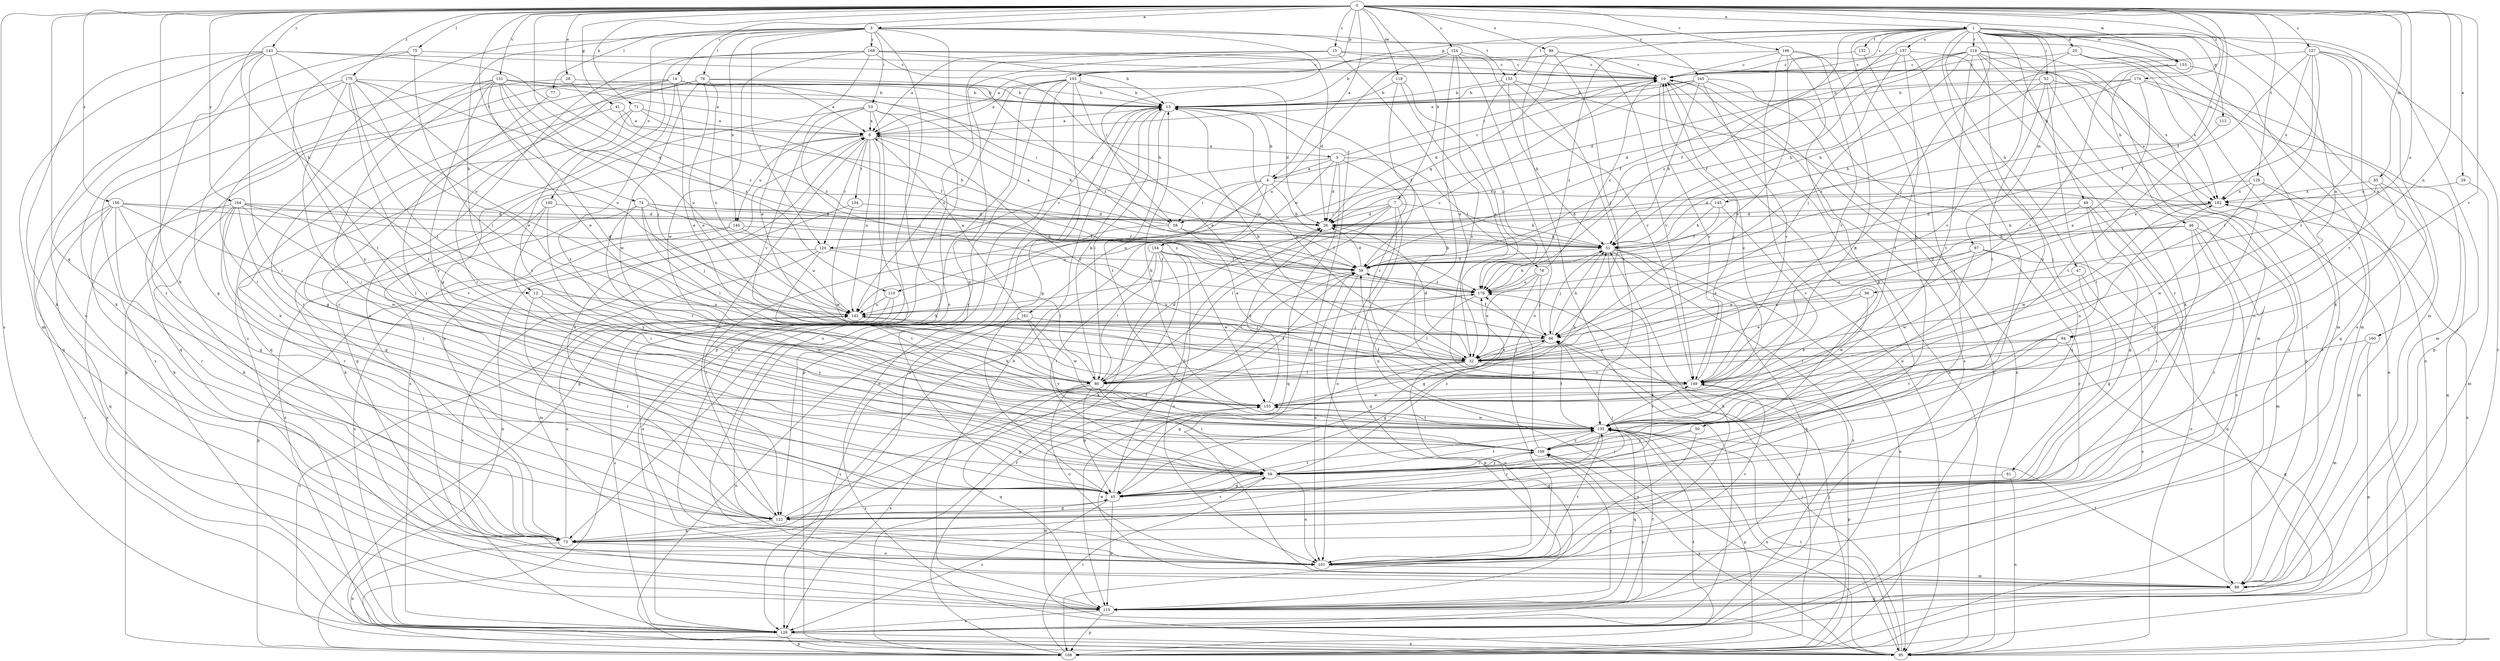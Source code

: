 strict digraph  {
0;
1;
3;
4;
5;
6;
7;
12;
13;
14;
15;
19;
20;
26;
28;
29;
32;
39;
41;
45;
46;
47;
49;
50;
51;
52;
53;
58;
59;
61;
66;
71;
73;
74;
75;
76;
77;
78;
80;
85;
87;
88;
94;
95;
96;
99;
100;
101;
103;
108;
110;
112;
115;
118;
119;
120;
122;
124;
127;
128;
129;
131;
132;
133;
134;
135;
137;
140;
142;
143;
145;
146;
149;
153;
154;
155;
156;
160;
161;
162;
164;
165;
168;
169;
174;
175;
176;
0 -> 1  [label=a];
0 -> 3  [label=a];
0 -> 4  [label=a];
0 -> 7  [label=b];
0 -> 12  [label=b];
0 -> 14  [label=c];
0 -> 15  [label=c];
0 -> 28  [label=e];
0 -> 29  [label=e];
0 -> 39  [label=f];
0 -> 41  [label=g];
0 -> 45  [label=g];
0 -> 71  [label=k];
0 -> 73  [label=k];
0 -> 74  [label=l];
0 -> 75  [label=l];
0 -> 85  [label=m];
0 -> 94  [label=n];
0 -> 96  [label=o];
0 -> 99  [label=o];
0 -> 103  [label=p];
0 -> 110  [label=q];
0 -> 118  [label=r];
0 -> 124  [label=s];
0 -> 127  [label=s];
0 -> 128  [label=s];
0 -> 129  [label=t];
0 -> 131  [label=t];
0 -> 143  [label=v];
0 -> 145  [label=v];
0 -> 146  [label=v];
0 -> 149  [label=v];
0 -> 153  [label=w];
0 -> 156  [label=x];
0 -> 164  [label=y];
0 -> 165  [label=y];
0 -> 174  [label=z];
0 -> 175  [label=z];
1 -> 19  [label=c];
1 -> 20  [label=d];
1 -> 39  [label=f];
1 -> 46  [label=h];
1 -> 47  [label=h];
1 -> 49  [label=h];
1 -> 50  [label=h];
1 -> 52  [label=i];
1 -> 61  [label=j];
1 -> 66  [label=j];
1 -> 87  [label=m];
1 -> 88  [label=m];
1 -> 94  [label=n];
1 -> 103  [label=p];
1 -> 108  [label=p];
1 -> 110  [label=q];
1 -> 112  [label=q];
1 -> 119  [label=r];
1 -> 132  [label=t];
1 -> 133  [label=t];
1 -> 137  [label=u];
1 -> 153  [label=w];
1 -> 160  [label=x];
1 -> 176  [label=z];
3 -> 12  [label=b];
3 -> 53  [label=i];
3 -> 58  [label=i];
3 -> 76  [label=l];
3 -> 77  [label=l];
3 -> 100  [label=o];
3 -> 101  [label=o];
3 -> 108  [label=p];
3 -> 120  [label=r];
3 -> 128  [label=s];
3 -> 133  [label=t];
3 -> 140  [label=u];
3 -> 153  [label=w];
3 -> 168  [label=y];
4 -> 13  [label=b];
4 -> 19  [label=c];
4 -> 51  [label=h];
4 -> 58  [label=i];
4 -> 73  [label=k];
4 -> 154  [label=w];
4 -> 161  [label=x];
4 -> 162  [label=x];
5 -> 4  [label=a];
5 -> 19  [label=c];
5 -> 26  [label=d];
5 -> 78  [label=l];
5 -> 115  [label=q];
5 -> 120  [label=r];
5 -> 149  [label=v];
5 -> 154  [label=w];
6 -> 5  [label=a];
6 -> 101  [label=o];
6 -> 120  [label=r];
6 -> 122  [label=r];
6 -> 128  [label=s];
6 -> 134  [label=t];
6 -> 140  [label=u];
6 -> 142  [label=u];
6 -> 149  [label=v];
7 -> 26  [label=d];
7 -> 51  [label=h];
7 -> 58  [label=i];
7 -> 80  [label=l];
7 -> 101  [label=o];
7 -> 115  [label=q];
7 -> 142  [label=u];
12 -> 122  [label=r];
12 -> 142  [label=u];
12 -> 155  [label=w];
12 -> 169  [label=y];
13 -> 6  [label=a];
13 -> 32  [label=e];
13 -> 80  [label=l];
13 -> 88  [label=m];
13 -> 95  [label=n];
13 -> 128  [label=s];
13 -> 135  [label=t];
14 -> 6  [label=a];
14 -> 13  [label=b];
14 -> 32  [label=e];
14 -> 58  [label=i];
14 -> 59  [label=i];
14 -> 108  [label=p];
14 -> 115  [label=q];
14 -> 135  [label=t];
15 -> 6  [label=a];
15 -> 19  [label=c];
15 -> 32  [label=e];
15 -> 45  [label=g];
15 -> 128  [label=s];
15 -> 162  [label=x];
19 -> 13  [label=b];
19 -> 95  [label=n];
19 -> 128  [label=s];
19 -> 149  [label=v];
20 -> 19  [label=c];
20 -> 73  [label=k];
20 -> 88  [label=m];
20 -> 95  [label=n];
20 -> 149  [label=v];
20 -> 162  [label=x];
26 -> 51  [label=h];
28 -> 13  [label=b];
28 -> 59  [label=i];
28 -> 176  [label=z];
29 -> 88  [label=m];
29 -> 162  [label=x];
32 -> 13  [label=b];
32 -> 26  [label=d];
32 -> 45  [label=g];
32 -> 66  [label=j];
32 -> 80  [label=l];
32 -> 101  [label=o];
32 -> 149  [label=v];
39 -> 26  [label=d];
39 -> 80  [label=l];
39 -> 101  [label=o];
39 -> 108  [label=p];
39 -> 176  [label=z];
41 -> 6  [label=a];
41 -> 51  [label=h];
41 -> 59  [label=i];
45 -> 26  [label=d];
45 -> 66  [label=j];
45 -> 115  [label=q];
45 -> 122  [label=r];
45 -> 128  [label=s];
45 -> 135  [label=t];
46 -> 32  [label=e];
46 -> 51  [label=h];
46 -> 59  [label=i];
46 -> 88  [label=m];
46 -> 101  [label=o];
46 -> 122  [label=r];
47 -> 45  [label=g];
47 -> 128  [label=s];
47 -> 176  [label=z];
49 -> 26  [label=d];
49 -> 45  [label=g];
49 -> 95  [label=n];
49 -> 122  [label=r];
49 -> 176  [label=z];
50 -> 59  [label=i];
50 -> 101  [label=o];
50 -> 169  [label=y];
51 -> 39  [label=f];
51 -> 66  [label=j];
51 -> 73  [label=k];
51 -> 95  [label=n];
51 -> 115  [label=q];
51 -> 128  [label=s];
52 -> 13  [label=b];
52 -> 59  [label=i];
52 -> 95  [label=n];
52 -> 135  [label=t];
52 -> 162  [label=x];
52 -> 176  [label=z];
53 -> 6  [label=a];
53 -> 51  [label=h];
53 -> 66  [label=j];
53 -> 101  [label=o];
53 -> 108  [label=p];
53 -> 115  [label=q];
53 -> 149  [label=v];
58 -> 6  [label=a];
58 -> 32  [label=e];
58 -> 39  [label=f];
58 -> 122  [label=r];
59 -> 45  [label=g];
59 -> 101  [label=o];
59 -> 122  [label=r];
59 -> 135  [label=t];
59 -> 169  [label=y];
59 -> 176  [label=z];
61 -> 45  [label=g];
61 -> 95  [label=n];
66 -> 32  [label=e];
66 -> 39  [label=f];
66 -> 45  [label=g];
66 -> 51  [label=h];
66 -> 135  [label=t];
71 -> 6  [label=a];
71 -> 39  [label=f];
71 -> 45  [label=g];
71 -> 135  [label=t];
73 -> 6  [label=a];
73 -> 95  [label=n];
73 -> 101  [label=o];
73 -> 142  [label=u];
74 -> 26  [label=d];
74 -> 39  [label=f];
74 -> 66  [label=j];
74 -> 80  [label=l];
74 -> 128  [label=s];
74 -> 135  [label=t];
74 -> 176  [label=z];
75 -> 19  [label=c];
75 -> 73  [label=k];
75 -> 80  [label=l];
75 -> 169  [label=y];
76 -> 13  [label=b];
76 -> 32  [label=e];
76 -> 73  [label=k];
76 -> 115  [label=q];
76 -> 142  [label=u];
76 -> 155  [label=w];
76 -> 176  [label=z];
77 -> 122  [label=r];
78 -> 19  [label=c];
78 -> 32  [label=e];
78 -> 45  [label=g];
78 -> 66  [label=j];
78 -> 176  [label=z];
80 -> 13  [label=b];
80 -> 26  [label=d];
80 -> 45  [label=g];
80 -> 59  [label=i];
80 -> 101  [label=o];
80 -> 115  [label=q];
80 -> 128  [label=s];
80 -> 142  [label=u];
80 -> 176  [label=z];
85 -> 59  [label=i];
85 -> 66  [label=j];
85 -> 115  [label=q];
85 -> 162  [label=x];
87 -> 32  [label=e];
87 -> 39  [label=f];
87 -> 115  [label=q];
87 -> 122  [label=r];
87 -> 155  [label=w];
88 -> 115  [label=q];
88 -> 135  [label=t];
88 -> 155  [label=w];
94 -> 32  [label=e];
94 -> 80  [label=l];
94 -> 115  [label=q];
94 -> 135  [label=t];
95 -> 66  [label=j];
95 -> 135  [label=t];
95 -> 142  [label=u];
95 -> 155  [label=w];
95 -> 169  [label=y];
96 -> 32  [label=e];
96 -> 142  [label=u];
96 -> 155  [label=w];
99 -> 6  [label=a];
99 -> 19  [label=c];
99 -> 66  [label=j];
99 -> 128  [label=s];
99 -> 149  [label=v];
100 -> 26  [label=d];
100 -> 59  [label=i];
100 -> 73  [label=k];
100 -> 169  [label=y];
101 -> 51  [label=h];
101 -> 88  [label=m];
101 -> 135  [label=t];
101 -> 149  [label=v];
103 -> 6  [label=a];
103 -> 13  [label=b];
103 -> 26  [label=d];
103 -> 32  [label=e];
103 -> 45  [label=g];
103 -> 73  [label=k];
103 -> 108  [label=p];
103 -> 122  [label=r];
103 -> 142  [label=u];
108 -> 19  [label=c];
108 -> 39  [label=f];
108 -> 59  [label=i];
108 -> 66  [label=j];
108 -> 135  [label=t];
108 -> 176  [label=z];
110 -> 101  [label=o];
110 -> 128  [label=s];
110 -> 142  [label=u];
112 -> 135  [label=t];
115 -> 13  [label=b];
115 -> 108  [label=p];
115 -> 128  [label=s];
115 -> 135  [label=t];
115 -> 169  [label=y];
118 -> 13  [label=b];
118 -> 39  [label=f];
118 -> 149  [label=v];
118 -> 176  [label=z];
119 -> 19  [label=c];
119 -> 26  [label=d];
119 -> 39  [label=f];
119 -> 66  [label=j];
119 -> 73  [label=k];
119 -> 101  [label=o];
119 -> 108  [label=p];
119 -> 128  [label=s];
119 -> 135  [label=t];
119 -> 169  [label=y];
120 -> 39  [label=f];
120 -> 80  [label=l];
120 -> 88  [label=m];
120 -> 128  [label=s];
120 -> 135  [label=t];
122 -> 6  [label=a];
122 -> 39  [label=f];
122 -> 45  [label=g];
122 -> 73  [label=k];
124 -> 13  [label=b];
124 -> 19  [label=c];
124 -> 32  [label=e];
124 -> 95  [label=n];
124 -> 101  [label=o];
124 -> 142  [label=u];
124 -> 149  [label=v];
127 -> 19  [label=c];
127 -> 32  [label=e];
127 -> 39  [label=f];
127 -> 80  [label=l];
127 -> 128  [label=s];
127 -> 135  [label=t];
127 -> 149  [label=v];
127 -> 162  [label=x];
128 -> 95  [label=n];
128 -> 108  [label=p];
128 -> 169  [label=y];
129 -> 26  [label=d];
129 -> 45  [label=g];
129 -> 95  [label=n];
129 -> 155  [label=w];
129 -> 162  [label=x];
131 -> 6  [label=a];
131 -> 13  [label=b];
131 -> 26  [label=d];
131 -> 32  [label=e];
131 -> 59  [label=i];
131 -> 66  [label=j];
131 -> 122  [label=r];
131 -> 128  [label=s];
131 -> 142  [label=u];
131 -> 149  [label=v];
131 -> 169  [label=y];
132 -> 19  [label=c];
132 -> 59  [label=i];
133 -> 13  [label=b];
133 -> 51  [label=h];
133 -> 88  [label=m];
133 -> 135  [label=t];
133 -> 176  [label=z];
134 -> 26  [label=d];
134 -> 95  [label=n];
134 -> 155  [label=w];
135 -> 13  [label=b];
135 -> 39  [label=f];
135 -> 95  [label=n];
135 -> 108  [label=p];
135 -> 115  [label=q];
135 -> 122  [label=r];
135 -> 149  [label=v];
135 -> 155  [label=w];
135 -> 162  [label=x];
135 -> 169  [label=y];
137 -> 19  [label=c];
137 -> 39  [label=f];
137 -> 51  [label=h];
137 -> 59  [label=i];
137 -> 122  [label=r];
137 -> 135  [label=t];
140 -> 51  [label=h];
140 -> 108  [label=p];
140 -> 128  [label=s];
140 -> 142  [label=u];
142 -> 19  [label=c];
142 -> 66  [label=j];
143 -> 19  [label=c];
143 -> 59  [label=i];
143 -> 73  [label=k];
143 -> 88  [label=m];
143 -> 101  [label=o];
143 -> 122  [label=r];
143 -> 135  [label=t];
143 -> 142  [label=u];
143 -> 176  [label=z];
145 -> 26  [label=d];
145 -> 39  [label=f];
145 -> 51  [label=h];
145 -> 149  [label=v];
146 -> 19  [label=c];
146 -> 32  [label=e];
146 -> 45  [label=g];
146 -> 95  [label=n];
146 -> 135  [label=t];
146 -> 149  [label=v];
146 -> 176  [label=z];
149 -> 13  [label=b];
149 -> 19  [label=c];
149 -> 108  [label=p];
149 -> 155  [label=w];
153 -> 51  [label=h];
153 -> 88  [label=m];
153 -> 149  [label=v];
154 -> 39  [label=f];
154 -> 59  [label=i];
154 -> 73  [label=k];
154 -> 80  [label=l];
154 -> 101  [label=o];
154 -> 108  [label=p];
154 -> 155  [label=w];
155 -> 19  [label=c];
155 -> 26  [label=d];
155 -> 51  [label=h];
155 -> 135  [label=t];
156 -> 26  [label=d];
156 -> 39  [label=f];
156 -> 45  [label=g];
156 -> 73  [label=k];
156 -> 115  [label=q];
156 -> 122  [label=r];
156 -> 128  [label=s];
156 -> 155  [label=w];
160 -> 32  [label=e];
160 -> 88  [label=m];
160 -> 108  [label=p];
161 -> 6  [label=a];
161 -> 66  [label=j];
161 -> 95  [label=n];
161 -> 128  [label=s];
161 -> 155  [label=w];
161 -> 169  [label=y];
162 -> 26  [label=d];
162 -> 51  [label=h];
162 -> 88  [label=m];
162 -> 155  [label=w];
164 -> 26  [label=d];
164 -> 39  [label=f];
164 -> 45  [label=g];
164 -> 59  [label=i];
164 -> 73  [label=k];
164 -> 80  [label=l];
164 -> 122  [label=r];
164 -> 128  [label=s];
164 -> 149  [label=v];
165 -> 6  [label=a];
165 -> 13  [label=b];
165 -> 26  [label=d];
165 -> 51  [label=h];
165 -> 95  [label=n];
165 -> 115  [label=q];
165 -> 149  [label=v];
168 -> 13  [label=b];
168 -> 19  [label=c];
168 -> 26  [label=d];
168 -> 32  [label=e];
168 -> 45  [label=g];
168 -> 51  [label=h];
168 -> 101  [label=o];
168 -> 155  [label=w];
169 -> 19  [label=c];
169 -> 59  [label=i];
169 -> 162  [label=x];
169 -> 176  [label=z];
174 -> 13  [label=b];
174 -> 26  [label=d];
174 -> 32  [label=e];
174 -> 51  [label=h];
174 -> 88  [label=m];
174 -> 101  [label=o];
175 -> 13  [label=b];
175 -> 32  [label=e];
175 -> 45  [label=g];
175 -> 59  [label=i];
175 -> 80  [label=l];
175 -> 115  [label=q];
175 -> 135  [label=t];
175 -> 142  [label=u];
175 -> 176  [label=z];
176 -> 51  [label=h];
176 -> 80  [label=l];
176 -> 142  [label=u];
}

